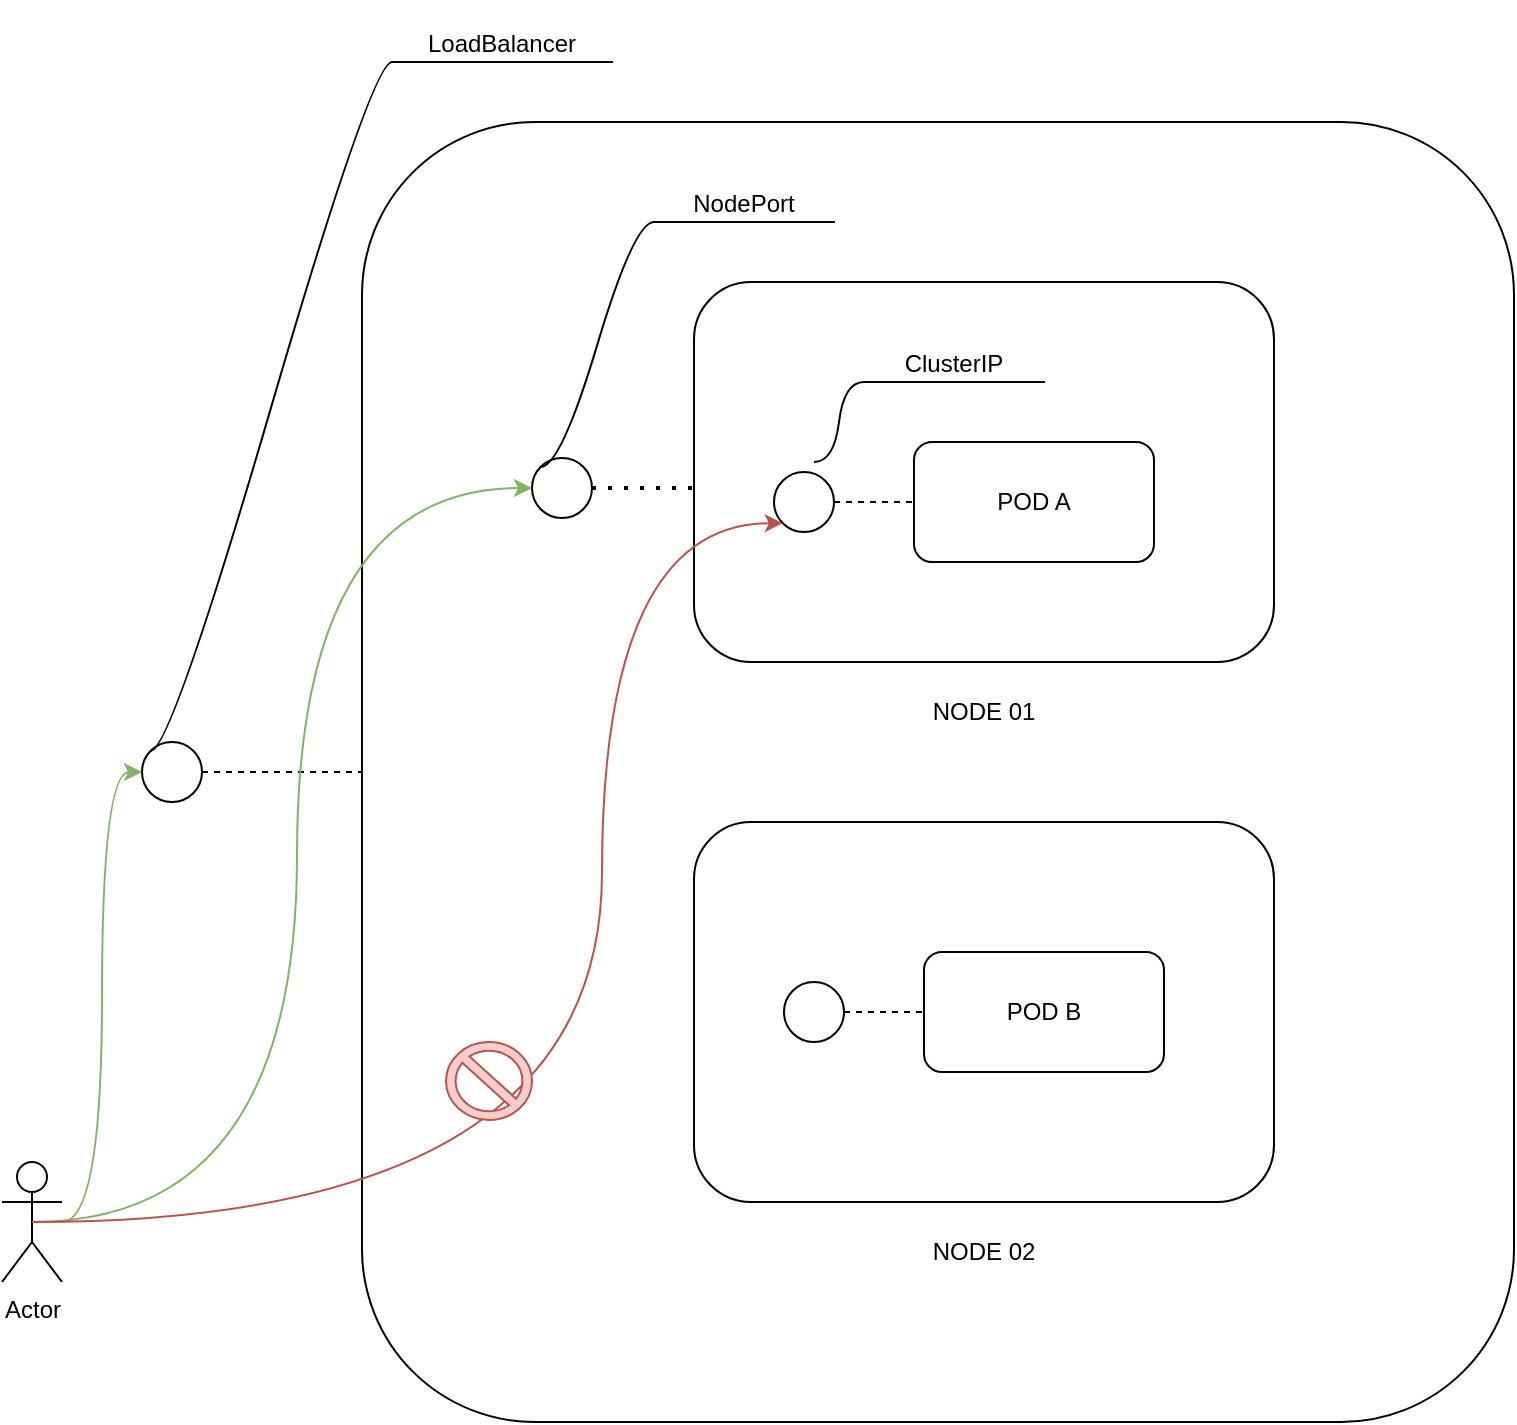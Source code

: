 <mxfile version="20.7.4" type="device"><diagram id="HFhcPsxJNSTPZqHdk030" name="Page-2"><mxGraphModel dx="2074" dy="1214" grid="1" gridSize="10" guides="1" tooltips="1" connect="1" arrows="1" fold="1" page="1" pageScale="1" pageWidth="850" pageHeight="1100" math="0" shadow="0"><root><mxCell id="0"/><mxCell id="1" parent="0"/><mxCell id="YzvOjXn-yNnnS2h2wkrj-14" value="" style="rounded=1;whiteSpace=wrap;html=1;" vertex="1" parent="1"><mxGeometry x="240" y="110" width="576" height="650" as="geometry"/></mxCell><mxCell id="YzvOjXn-yNnnS2h2wkrj-16" value="" style="rounded=1;whiteSpace=wrap;html=1;" vertex="1" parent="1"><mxGeometry x="406" y="460" width="290" height="190" as="geometry"/></mxCell><mxCell id="YzvOjXn-yNnnS2h2wkrj-9" value="" style="rounded=1;whiteSpace=wrap;html=1;" vertex="1" parent="1"><mxGeometry x="406" y="190" width="290" height="190" as="geometry"/></mxCell><mxCell id="YzvOjXn-yNnnS2h2wkrj-1" value="POD A" style="rounded=1;whiteSpace=wrap;html=1;" vertex="1" parent="1"><mxGeometry x="516" y="270" width="120" height="60" as="geometry"/></mxCell><mxCell id="YzvOjXn-yNnnS2h2wkrj-2" value="" style="ellipse;whiteSpace=wrap;html=1;aspect=fixed;" vertex="1" parent="1"><mxGeometry x="446" y="285" width="30" height="30" as="geometry"/></mxCell><mxCell id="YzvOjXn-yNnnS2h2wkrj-3" value="" style="endArrow=none;dashed=1;html=1;rounded=0;exitX=1;exitY=0.5;exitDx=0;exitDy=0;" edge="1" parent="1" source="YzvOjXn-yNnnS2h2wkrj-2"><mxGeometry width="50" height="50" relative="1" as="geometry"><mxPoint x="466" y="350" as="sourcePoint"/><mxPoint x="516" y="300" as="targetPoint"/></mxGeometry></mxCell><mxCell id="YzvOjXn-yNnnS2h2wkrj-4" value="ClusterIP" style="whiteSpace=wrap;html=1;shape=partialRectangle;top=0;left=0;bottom=1;right=0;points=[[0,1],[1,1]];fillColor=none;align=center;verticalAlign=bottom;routingCenterY=0.5;snapToPoint=1;recursiveResize=0;autosize=1;treeFolding=1;treeMoving=1;newEdgeStyle={&quot;edgeStyle&quot;:&quot;entityRelationEdgeStyle&quot;,&quot;startArrow&quot;:&quot;none&quot;,&quot;endArrow&quot;:&quot;none&quot;,&quot;segment&quot;:10,&quot;curved&quot;:1,&quot;sourcePerimeterSpacing&quot;:0,&quot;targetPerimeterSpacing&quot;:0};" vertex="1" parent="1"><mxGeometry x="491" y="210" width="90" height="30" as="geometry"/></mxCell><mxCell id="YzvOjXn-yNnnS2h2wkrj-5" value="" style="edgeStyle=entityRelationEdgeStyle;startArrow=none;endArrow=none;segment=10;curved=1;rounded=0;" edge="1" target="YzvOjXn-yNnnS2h2wkrj-4" parent="1"><mxGeometry relative="1" as="geometry"><mxPoint x="466" y="280" as="sourcePoint"/></mxGeometry></mxCell><mxCell id="YzvOjXn-yNnnS2h2wkrj-6" value="POD B" style="rounded=1;whiteSpace=wrap;html=1;" vertex="1" parent="1"><mxGeometry x="521" y="525" width="120" height="60" as="geometry"/></mxCell><mxCell id="YzvOjXn-yNnnS2h2wkrj-7" value="" style="ellipse;whiteSpace=wrap;html=1;aspect=fixed;" vertex="1" parent="1"><mxGeometry x="451" y="540" width="30" height="30" as="geometry"/></mxCell><mxCell id="YzvOjXn-yNnnS2h2wkrj-8" value="" style="endArrow=none;dashed=1;html=1;rounded=0;exitX=1;exitY=0.5;exitDx=0;exitDy=0;" edge="1" parent="1" source="YzvOjXn-yNnnS2h2wkrj-7"><mxGeometry width="50" height="50" relative="1" as="geometry"><mxPoint x="471" y="605" as="sourcePoint"/><mxPoint x="521" y="555" as="targetPoint"/></mxGeometry></mxCell><mxCell id="YzvOjXn-yNnnS2h2wkrj-10" value="" style="ellipse;whiteSpace=wrap;html=1;aspect=fixed;" vertex="1" parent="1"><mxGeometry x="325" y="278" width="30" height="30" as="geometry"/></mxCell><mxCell id="YzvOjXn-yNnnS2h2wkrj-11" value="" style="endArrow=none;dashed=1;html=1;dashPattern=1 3;strokeWidth=2;rounded=0;entryX=0.003;entryY=0.542;entryDx=0;entryDy=0;entryPerimeter=0;exitX=1;exitY=0.5;exitDx=0;exitDy=0;" edge="1" parent="1" source="YzvOjXn-yNnnS2h2wkrj-10" target="YzvOjXn-yNnnS2h2wkrj-9"><mxGeometry width="50" height="50" relative="1" as="geometry"><mxPoint x="336" y="380" as="sourcePoint"/><mxPoint x="386" y="330" as="targetPoint"/></mxGeometry></mxCell><mxCell id="YzvOjXn-yNnnS2h2wkrj-12" value="NodePort" style="whiteSpace=wrap;html=1;shape=partialRectangle;top=0;left=0;bottom=1;right=0;points=[[0,1],[1,1]];fillColor=none;align=center;verticalAlign=bottom;routingCenterY=0.5;snapToPoint=1;recursiveResize=0;autosize=1;treeFolding=1;treeMoving=1;newEdgeStyle={&quot;edgeStyle&quot;:&quot;entityRelationEdgeStyle&quot;,&quot;startArrow&quot;:&quot;none&quot;,&quot;endArrow&quot;:&quot;none&quot;,&quot;segment&quot;:10,&quot;curved&quot;:1,&quot;sourcePerimeterSpacing&quot;:0,&quot;targetPerimeterSpacing&quot;:0};" vertex="1" parent="1"><mxGeometry x="386" y="130" width="90" height="30" as="geometry"/></mxCell><mxCell id="YzvOjXn-yNnnS2h2wkrj-13" value="" style="edgeStyle=entityRelationEdgeStyle;startArrow=none;endArrow=none;segment=10;curved=1;rounded=0;exitX=0;exitY=0;exitDx=0;exitDy=0;" edge="1" target="YzvOjXn-yNnnS2h2wkrj-12" parent="1" source="YzvOjXn-yNnnS2h2wkrj-10"><mxGeometry x="0.182" y="5" relative="1" as="geometry"><mxPoint x="356" y="280" as="sourcePoint"/><mxPoint as="offset"/></mxGeometry></mxCell><mxCell id="YzvOjXn-yNnnS2h2wkrj-15" value="NODE 01" style="text;html=1;strokeColor=none;fillColor=none;align=center;verticalAlign=middle;whiteSpace=wrap;rounded=0;" vertex="1" parent="1"><mxGeometry x="521" y="390" width="60" height="30" as="geometry"/></mxCell><mxCell id="YzvOjXn-yNnnS2h2wkrj-17" value="NODE 02" style="text;html=1;strokeColor=none;fillColor=none;align=center;verticalAlign=middle;whiteSpace=wrap;rounded=0;" vertex="1" parent="1"><mxGeometry x="521" y="660" width="60" height="30" as="geometry"/></mxCell><mxCell id="YzvOjXn-yNnnS2h2wkrj-18" value="" style="ellipse;whiteSpace=wrap;html=1;aspect=fixed;" vertex="1" parent="1"><mxGeometry x="130" y="420" width="30" height="30" as="geometry"/></mxCell><mxCell id="YzvOjXn-yNnnS2h2wkrj-19" value="" style="endArrow=none;dashed=1;html=1;rounded=0;exitX=1;exitY=0.5;exitDx=0;exitDy=0;entryX=0;entryY=0.5;entryDx=0;entryDy=0;" edge="1" parent="1" source="YzvOjXn-yNnnS2h2wkrj-18" target="YzvOjXn-yNnnS2h2wkrj-14"><mxGeometry width="50" height="50" relative="1" as="geometry"><mxPoint x="170" y="550" as="sourcePoint"/><mxPoint x="220" y="500" as="targetPoint"/></mxGeometry></mxCell><mxCell id="YzvOjXn-yNnnS2h2wkrj-20" value="LoadBalancer" style="whiteSpace=wrap;html=1;shape=partialRectangle;top=0;left=0;bottom=1;right=0;points=[[0,1],[1,1]];fillColor=none;align=center;verticalAlign=bottom;routingCenterY=0.5;snapToPoint=1;recursiveResize=0;autosize=1;treeFolding=1;treeMoving=1;newEdgeStyle={&quot;edgeStyle&quot;:&quot;entityRelationEdgeStyle&quot;,&quot;startArrow&quot;:&quot;none&quot;,&quot;endArrow&quot;:&quot;none&quot;,&quot;segment&quot;:10,&quot;curved&quot;:1,&quot;sourcePerimeterSpacing&quot;:0,&quot;targetPerimeterSpacing&quot;:0};" vertex="1" parent="1"><mxGeometry x="255" y="50" width="110" height="30" as="geometry"/></mxCell><mxCell id="YzvOjXn-yNnnS2h2wkrj-21" value="" style="edgeStyle=entityRelationEdgeStyle;startArrow=none;endArrow=none;segment=10;curved=1;rounded=0;exitX=0;exitY=0;exitDx=0;exitDy=0;" edge="1" target="YzvOjXn-yNnnS2h2wkrj-20" parent="1" source="YzvOjXn-yNnnS2h2wkrj-18"><mxGeometry relative="1" as="geometry"><mxPoint x="230" y="100" as="sourcePoint"/></mxGeometry></mxCell><mxCell id="YzvOjXn-yNnnS2h2wkrj-23" value="Actor" style="shape=umlActor;verticalLabelPosition=bottom;verticalAlign=top;html=1;outlineConnect=0;" vertex="1" parent="1"><mxGeometry x="60" y="630" width="30" height="60" as="geometry"/></mxCell><mxCell id="YzvOjXn-yNnnS2h2wkrj-25" value="" style="endArrow=classic;html=1;rounded=1;edgeStyle=orthogonalEdgeStyle;curved=1;entryX=0;entryY=0.5;entryDx=0;entryDy=0;fillColor=#d5e8d4;strokeColor=#82b366;" edge="1" parent="1" source="YzvOjXn-yNnnS2h2wkrj-23" target="YzvOjXn-yNnnS2h2wkrj-18"><mxGeometry width="50" height="50" relative="1" as="geometry"><mxPoint x="400" y="640" as="sourcePoint"/><mxPoint x="120" y="430" as="targetPoint"/></mxGeometry></mxCell><mxCell id="YzvOjXn-yNnnS2h2wkrj-26" value="" style="endArrow=classic;html=1;rounded=1;edgeStyle=orthogonalEdgeStyle;exitX=0.5;exitY=0.5;exitDx=0;exitDy=0;exitPerimeter=0;entryX=0;entryY=0.5;entryDx=0;entryDy=0;curved=1;fillColor=#d5e8d4;strokeColor=#82b366;" edge="1" parent="1" source="YzvOjXn-yNnnS2h2wkrj-23" target="YzvOjXn-yNnnS2h2wkrj-10"><mxGeometry x="-0.091" y="10" width="50" height="50" relative="1" as="geometry"><mxPoint x="70" y="170" as="sourcePoint"/><mxPoint x="130" y="440" as="targetPoint"/><mxPoint as="offset"/></mxGeometry></mxCell><mxCell id="YzvOjXn-yNnnS2h2wkrj-27" value="" style="endArrow=classic;html=1;rounded=1;edgeStyle=orthogonalEdgeStyle;curved=1;entryX=0;entryY=1;entryDx=0;entryDy=0;fillColor=#f8cecc;strokeColor=#b85450;exitX=0.5;exitY=0.5;exitDx=0;exitDy=0;exitPerimeter=0;" edge="1" parent="1" source="YzvOjXn-yNnnS2h2wkrj-23" target="YzvOjXn-yNnnS2h2wkrj-2"><mxGeometry width="50" height="50" relative="1" as="geometry"><mxPoint x="100" y="670" as="sourcePoint"/><mxPoint x="140" y="445" as="targetPoint"/><Array as="points"><mxPoint x="360" y="660"/><mxPoint x="360" y="311"/></Array></mxGeometry></mxCell><mxCell id="YzvOjXn-yNnnS2h2wkrj-28" value="" style="shape=mxgraph.signs.safety.no;html=1;pointerEvents=1;fillColor=#f8cecc;strokeColor=#b85450;verticalLabelPosition=bottom;verticalAlign=top;align=center;" vertex="1" parent="1"><mxGeometry x="282" y="570" width="43" height="39" as="geometry"/></mxCell></root></mxGraphModel></diagram></mxfile>